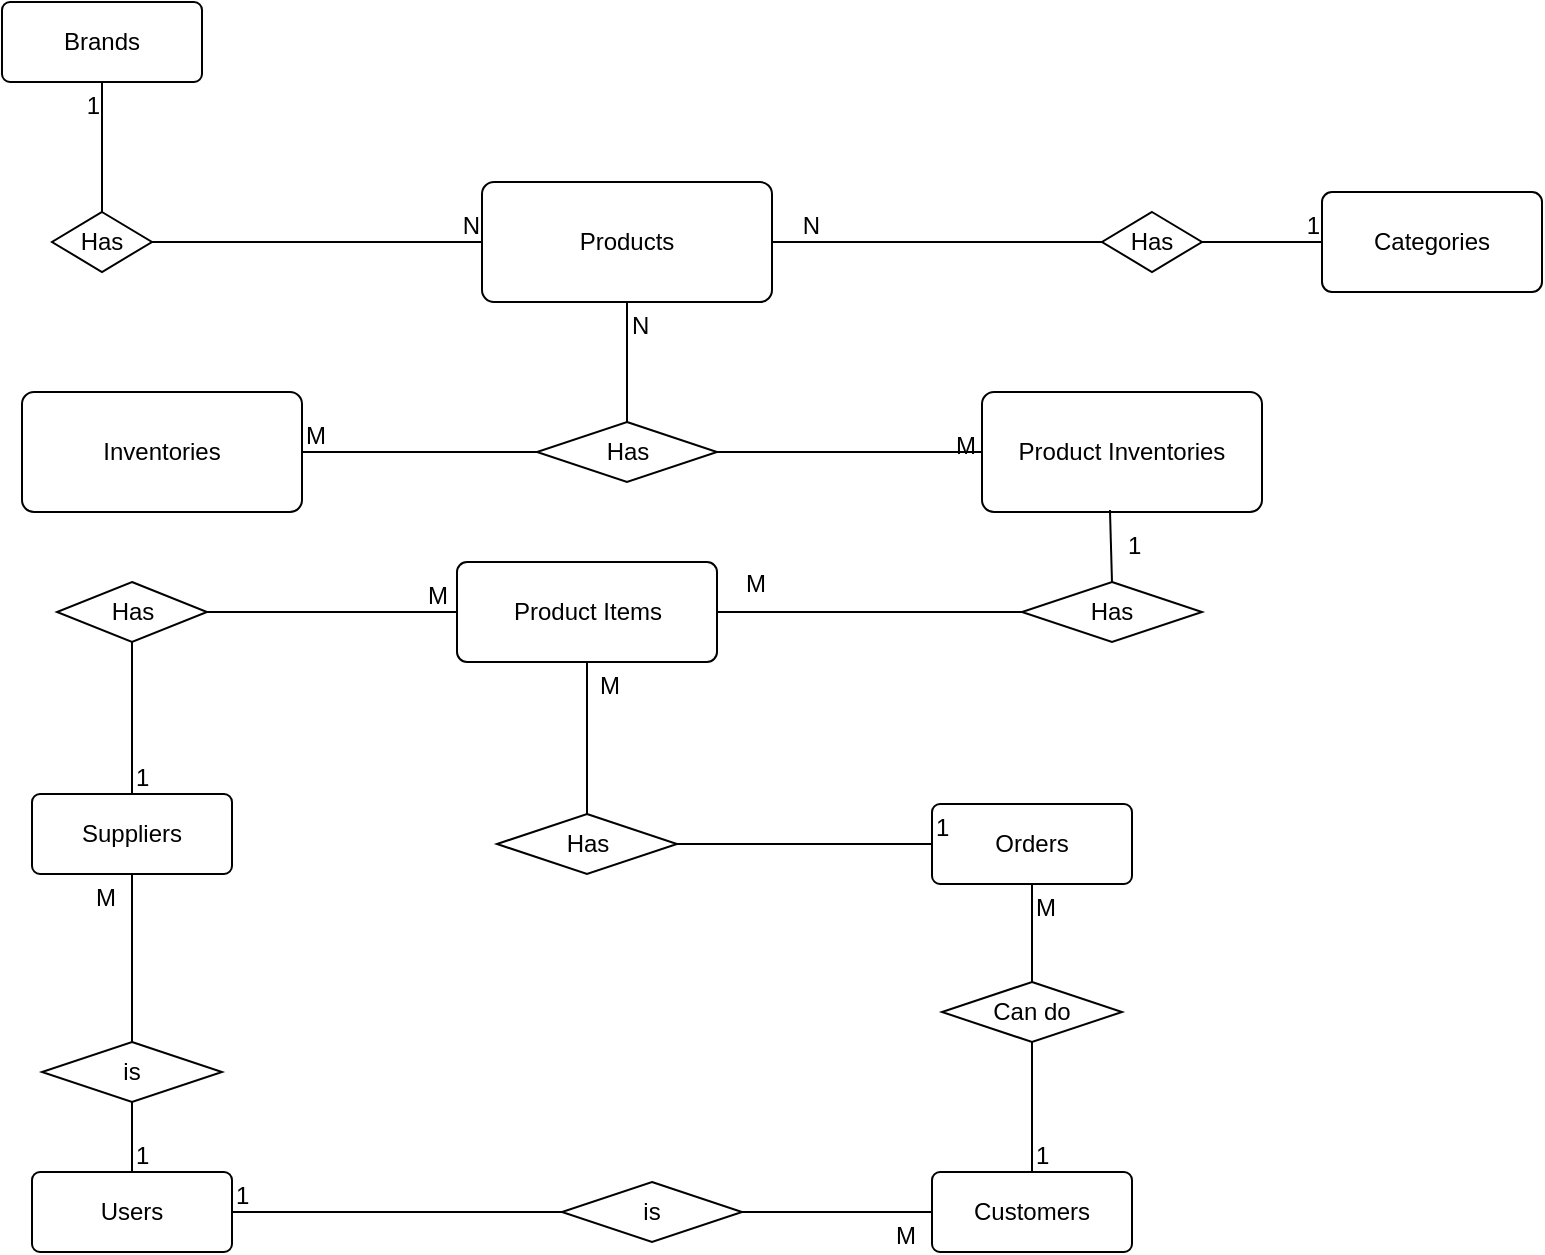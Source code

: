 <mxfile version="24.0.1" type="device">
  <diagram id="R2lEEEUBdFMjLlhIrx00" name="Page-1">
    <mxGraphModel dx="1434" dy="738" grid="1" gridSize="10" guides="1" tooltips="1" connect="1" arrows="1" fold="1" page="1" pageScale="1" pageWidth="850" pageHeight="1100" math="0" shadow="0" extFonts="Permanent Marker^https://fonts.googleapis.com/css?family=Permanent+Marker">
      <root>
        <mxCell id="0" />
        <mxCell id="1" parent="0" />
        <mxCell id="UQtMQpSZXEJEkAjo1lNo-12" value="Suppliers" style="rounded=1;arcSize=10;whiteSpace=wrap;html=1;align=center;" parent="1" vertex="1">
          <mxGeometry x="45" y="416" width="100" height="40" as="geometry" />
        </mxCell>
        <mxCell id="UQtMQpSZXEJEkAjo1lNo-13" value="Customers" style="rounded=1;arcSize=10;whiteSpace=wrap;html=1;align=center;" parent="1" vertex="1">
          <mxGeometry x="495" y="605" width="100" height="40" as="geometry" />
        </mxCell>
        <mxCell id="UQtMQpSZXEJEkAjo1lNo-36" value="Brands" style="rounded=1;arcSize=10;whiteSpace=wrap;html=1;align=center;" parent="1" vertex="1">
          <mxGeometry x="30" y="20" width="100" height="40" as="geometry" />
        </mxCell>
        <mxCell id="UQtMQpSZXEJEkAjo1lNo-37" value="Categories" style="rounded=1;arcSize=10;whiteSpace=wrap;html=1;align=center;" parent="1" vertex="1">
          <mxGeometry x="690" y="115" width="110" height="50" as="geometry" />
        </mxCell>
        <mxCell id="UQtMQpSZXEJEkAjo1lNo-38" value="Products" style="rounded=1;arcSize=10;whiteSpace=wrap;html=1;align=center;" parent="1" vertex="1">
          <mxGeometry x="270" y="110" width="145" height="60" as="geometry" />
        </mxCell>
        <mxCell id="UQtMQpSZXEJEkAjo1lNo-39" value="Orders" style="rounded=1;arcSize=10;whiteSpace=wrap;html=1;align=center;" parent="1" vertex="1">
          <mxGeometry x="495" y="421" width="100" height="40" as="geometry" />
        </mxCell>
        <mxCell id="UQtMQpSZXEJEkAjo1lNo-40" value="Inventories" style="rounded=1;arcSize=10;whiteSpace=wrap;html=1;align=center;" parent="1" vertex="1">
          <mxGeometry x="40" y="215" width="140" height="60" as="geometry" />
        </mxCell>
        <mxCell id="UQtMQpSZXEJEkAjo1lNo-41" value="Product Inventories" style="rounded=1;arcSize=10;whiteSpace=wrap;html=1;align=center;" parent="1" vertex="1">
          <mxGeometry x="520" y="215" width="140" height="60" as="geometry" />
        </mxCell>
        <mxCell id="UQtMQpSZXEJEkAjo1lNo-42" value="Product Items" style="rounded=1;arcSize=10;whiteSpace=wrap;html=1;align=center;" parent="1" vertex="1">
          <mxGeometry x="257.5" y="300" width="130" height="50" as="geometry" />
        </mxCell>
        <mxCell id="UQtMQpSZXEJEkAjo1lNo-43" value="Has" style="shape=rhombus;perimeter=rhombusPerimeter;whiteSpace=wrap;html=1;align=center;" parent="1" vertex="1">
          <mxGeometry x="580" y="125" width="50" height="30" as="geometry" />
        </mxCell>
        <mxCell id="UQtMQpSZXEJEkAjo1lNo-44" value="" style="endArrow=none;html=1;rounded=0;entryX=0;entryY=0.5;entryDx=0;entryDy=0;exitX=1;exitY=0.5;exitDx=0;exitDy=0;" parent="1" source="UQtMQpSZXEJEkAjo1lNo-43" target="UQtMQpSZXEJEkAjo1lNo-37" edge="1">
          <mxGeometry relative="1" as="geometry">
            <mxPoint x="340" y="180" as="sourcePoint" />
            <mxPoint x="500" y="180" as="targetPoint" />
          </mxGeometry>
        </mxCell>
        <mxCell id="UQtMQpSZXEJEkAjo1lNo-45" value="1" style="resizable=0;html=1;whiteSpace=wrap;align=right;verticalAlign=bottom;" parent="UQtMQpSZXEJEkAjo1lNo-44" connectable="0" vertex="1">
          <mxGeometry x="1" relative="1" as="geometry" />
        </mxCell>
        <mxCell id="UQtMQpSZXEJEkAjo1lNo-46" value="Has" style="shape=rhombus;perimeter=rhombusPerimeter;whiteSpace=wrap;html=1;align=center;" parent="1" vertex="1">
          <mxGeometry x="55" y="125" width="50" height="30" as="geometry" />
        </mxCell>
        <mxCell id="UQtMQpSZXEJEkAjo1lNo-47" value="" style="endArrow=none;html=1;rounded=0;entryX=0.5;entryY=1;entryDx=0;entryDy=0;exitX=0.5;exitY=0;exitDx=0;exitDy=0;" parent="1" source="UQtMQpSZXEJEkAjo1lNo-46" target="UQtMQpSZXEJEkAjo1lNo-36" edge="1">
          <mxGeometry relative="1" as="geometry">
            <mxPoint x="640" y="185" as="sourcePoint" />
            <mxPoint x="695" y="110" as="targetPoint" />
            <Array as="points" />
          </mxGeometry>
        </mxCell>
        <mxCell id="UQtMQpSZXEJEkAjo1lNo-48" value="1" style="resizable=0;html=1;whiteSpace=wrap;align=right;verticalAlign=bottom;" parent="UQtMQpSZXEJEkAjo1lNo-47" connectable="0" vertex="1">
          <mxGeometry x="1" relative="1" as="geometry">
            <mxPoint y="20" as="offset" />
          </mxGeometry>
        </mxCell>
        <mxCell id="UQtMQpSZXEJEkAjo1lNo-50" value="" style="endArrow=none;html=1;rounded=0;entryX=1;entryY=0.5;entryDx=0;entryDy=0;exitX=0;exitY=0.5;exitDx=0;exitDy=0;" parent="1" source="UQtMQpSZXEJEkAjo1lNo-43" target="UQtMQpSZXEJEkAjo1lNo-38" edge="1">
          <mxGeometry relative="1" as="geometry">
            <mxPoint x="340" y="180" as="sourcePoint" />
            <mxPoint x="500" y="180" as="targetPoint" />
          </mxGeometry>
        </mxCell>
        <mxCell id="UQtMQpSZXEJEkAjo1lNo-51" value="N" style="resizable=0;html=1;whiteSpace=wrap;align=right;verticalAlign=bottom;" parent="UQtMQpSZXEJEkAjo1lNo-50" connectable="0" vertex="1">
          <mxGeometry x="1" relative="1" as="geometry">
            <mxPoint x="25" as="offset" />
          </mxGeometry>
        </mxCell>
        <mxCell id="UQtMQpSZXEJEkAjo1lNo-52" value="" style="endArrow=none;html=1;rounded=0;exitX=1;exitY=0.5;exitDx=0;exitDy=0;entryX=0;entryY=0.5;entryDx=0;entryDy=0;" parent="1" source="UQtMQpSZXEJEkAjo1lNo-46" target="UQtMQpSZXEJEkAjo1lNo-38" edge="1">
          <mxGeometry relative="1" as="geometry">
            <mxPoint x="590" y="185" as="sourcePoint" />
            <mxPoint x="448" y="150" as="targetPoint" />
          </mxGeometry>
        </mxCell>
        <mxCell id="UQtMQpSZXEJEkAjo1lNo-53" value="N" style="resizable=0;html=1;whiteSpace=wrap;align=right;verticalAlign=bottom;" parent="UQtMQpSZXEJEkAjo1lNo-52" connectable="0" vertex="1">
          <mxGeometry x="1" relative="1" as="geometry" />
        </mxCell>
        <mxCell id="UQtMQpSZXEJEkAjo1lNo-54" value="" style="endArrow=none;html=1;rounded=0;exitX=0.5;exitY=1;exitDx=0;exitDy=0;entryX=0.5;entryY=0;entryDx=0;entryDy=0;" parent="1" source="UQtMQpSZXEJEkAjo1lNo-38" target="UQtMQpSZXEJEkAjo1lNo-58" edge="1">
          <mxGeometry relative="1" as="geometry">
            <mxPoint x="340" y="180" as="sourcePoint" />
            <mxPoint x="380" y="250" as="targetPoint" />
          </mxGeometry>
        </mxCell>
        <mxCell id="UQtMQpSZXEJEkAjo1lNo-55" value="N" style="resizable=0;html=1;whiteSpace=wrap;align=left;verticalAlign=bottom;" parent="UQtMQpSZXEJEkAjo1lNo-54" connectable="0" vertex="1">
          <mxGeometry x="-1" relative="1" as="geometry">
            <mxPoint y="20" as="offset" />
          </mxGeometry>
        </mxCell>
        <mxCell id="UQtMQpSZXEJEkAjo1lNo-58" value="Has" style="shape=rhombus;perimeter=rhombusPerimeter;whiteSpace=wrap;html=1;align=center;" parent="1" vertex="1">
          <mxGeometry x="297.5" y="230" width="90" height="30" as="geometry" />
        </mxCell>
        <mxCell id="UQtMQpSZXEJEkAjo1lNo-59" value="" style="endArrow=none;html=1;rounded=0;exitX=1;exitY=0.5;exitDx=0;exitDy=0;entryX=0;entryY=0.5;entryDx=0;entryDy=0;" parent="1" source="UQtMQpSZXEJEkAjo1lNo-40" target="UQtMQpSZXEJEkAjo1lNo-58" edge="1">
          <mxGeometry relative="1" as="geometry">
            <mxPoint x="458" y="220" as="sourcePoint" />
            <mxPoint x="355" y="240" as="targetPoint" />
            <Array as="points" />
          </mxGeometry>
        </mxCell>
        <mxCell id="UQtMQpSZXEJEkAjo1lNo-60" value="M" style="resizable=0;html=1;whiteSpace=wrap;align=left;verticalAlign=bottom;" parent="UQtMQpSZXEJEkAjo1lNo-59" connectable="0" vertex="1">
          <mxGeometry x="-1" relative="1" as="geometry">
            <mxPoint as="offset" />
          </mxGeometry>
        </mxCell>
        <mxCell id="UQtMQpSZXEJEkAjo1lNo-61" value="&lt;div&gt;&lt;br&gt;&lt;/div&gt;&lt;div&gt;&lt;br&gt;&lt;/div&gt;" style="resizable=0;html=1;whiteSpace=wrap;align=right;verticalAlign=bottom;" parent="UQtMQpSZXEJEkAjo1lNo-59" connectable="0" vertex="1">
          <mxGeometry x="1" relative="1" as="geometry" />
        </mxCell>
        <mxCell id="UQtMQpSZXEJEkAjo1lNo-62" value="" style="endArrow=none;html=1;rounded=0;exitX=1;exitY=0.5;exitDx=0;exitDy=0;entryX=0;entryY=0.5;entryDx=0;entryDy=0;" parent="1" source="UQtMQpSZXEJEkAjo1lNo-58" target="UQtMQpSZXEJEkAjo1lNo-41" edge="1">
          <mxGeometry relative="1" as="geometry">
            <mxPoint x="340" y="180" as="sourcePoint" />
            <mxPoint x="500" y="180" as="targetPoint" />
          </mxGeometry>
        </mxCell>
        <mxCell id="UQtMQpSZXEJEkAjo1lNo-64" value="Has" style="shape=rhombus;perimeter=rhombusPerimeter;whiteSpace=wrap;html=1;align=center;" parent="1" vertex="1">
          <mxGeometry x="540" y="310" width="90" height="30" as="geometry" />
        </mxCell>
        <mxCell id="UQtMQpSZXEJEkAjo1lNo-76" value="" style="endArrow=none;html=1;rounded=0;entryX=0.5;entryY=0;entryDx=0;entryDy=0;exitX=0.457;exitY=0.983;exitDx=0;exitDy=0;exitPerimeter=0;" parent="1" source="UQtMQpSZXEJEkAjo1lNo-41" target="UQtMQpSZXEJEkAjo1lNo-64" edge="1">
          <mxGeometry relative="1" as="geometry">
            <mxPoint x="680" y="280" as="sourcePoint" />
            <mxPoint x="353" y="270" as="targetPoint" />
            <Array as="points" />
          </mxGeometry>
        </mxCell>
        <mxCell id="UQtMQpSZXEJEkAjo1lNo-77" value="M" style="resizable=0;html=1;whiteSpace=wrap;align=left;verticalAlign=bottom;" parent="UQtMQpSZXEJEkAjo1lNo-76" connectable="0" vertex="1">
          <mxGeometry x="-1" relative="1" as="geometry">
            <mxPoint x="-184" y="46" as="offset" />
          </mxGeometry>
        </mxCell>
        <mxCell id="UQtMQpSZXEJEkAjo1lNo-78" value="&lt;div&gt;&lt;br&gt;&lt;/div&gt;&lt;div&gt;&lt;br&gt;&lt;/div&gt;" style="resizable=0;html=1;whiteSpace=wrap;align=right;verticalAlign=bottom;" parent="UQtMQpSZXEJEkAjo1lNo-76" connectable="0" vertex="1">
          <mxGeometry x="1" relative="1" as="geometry" />
        </mxCell>
        <mxCell id="UQtMQpSZXEJEkAjo1lNo-79" value="" style="endArrow=none;html=1;rounded=0;entryX=0;entryY=0.5;entryDx=0;entryDy=0;exitX=1;exitY=0.5;exitDx=0;exitDy=0;" parent="1" source="UQtMQpSZXEJEkAjo1lNo-42" target="UQtMQpSZXEJEkAjo1lNo-64" edge="1">
          <mxGeometry relative="1" as="geometry">
            <mxPoint x="690" y="285" as="sourcePoint" />
            <mxPoint x="690" y="315" as="targetPoint" />
            <Array as="points" />
          </mxGeometry>
        </mxCell>
        <mxCell id="UQtMQpSZXEJEkAjo1lNo-80" value="1" style="resizable=0;html=1;whiteSpace=wrap;align=left;verticalAlign=bottom;" parent="UQtMQpSZXEJEkAjo1lNo-79" connectable="0" vertex="1">
          <mxGeometry x="-1" relative="1" as="geometry">
            <mxPoint x="203" y="-25" as="offset" />
          </mxGeometry>
        </mxCell>
        <mxCell id="UQtMQpSZXEJEkAjo1lNo-81" value="&lt;div&gt;&lt;br&gt;&lt;/div&gt;&lt;div&gt;&lt;br&gt;&lt;/div&gt;" style="resizable=0;html=1;whiteSpace=wrap;align=right;verticalAlign=bottom;" parent="UQtMQpSZXEJEkAjo1lNo-79" connectable="0" vertex="1">
          <mxGeometry x="1" relative="1" as="geometry" />
        </mxCell>
        <mxCell id="UQtMQpSZXEJEkAjo1lNo-88" value="Has" style="shape=rhombus;perimeter=rhombusPerimeter;whiteSpace=wrap;html=1;align=center;" parent="1" vertex="1">
          <mxGeometry x="57.5" y="310" width="75" height="30" as="geometry" />
        </mxCell>
        <mxCell id="UQtMQpSZXEJEkAjo1lNo-89" value="" style="endArrow=none;html=1;rounded=0;entryX=1;entryY=0.5;entryDx=0;entryDy=0;exitX=0;exitY=0.5;exitDx=0;exitDy=0;" parent="1" source="UQtMQpSZXEJEkAjo1lNo-42" target="UQtMQpSZXEJEkAjo1lNo-88" edge="1">
          <mxGeometry relative="1" as="geometry">
            <mxPoint x="420" y="380" as="sourcePoint" />
            <mxPoint x="353" y="415" as="targetPoint" />
            <Array as="points" />
          </mxGeometry>
        </mxCell>
        <mxCell id="UQtMQpSZXEJEkAjo1lNo-90" value="M" style="resizable=0;html=1;whiteSpace=wrap;align=left;verticalAlign=bottom;" parent="UQtMQpSZXEJEkAjo1lNo-89" connectable="0" vertex="1">
          <mxGeometry x="-1" relative="1" as="geometry">
            <mxPoint x="-17" as="offset" />
          </mxGeometry>
        </mxCell>
        <mxCell id="UQtMQpSZXEJEkAjo1lNo-91" value="&lt;div&gt;&lt;br&gt;&lt;/div&gt;&lt;div&gt;&lt;br&gt;&lt;/div&gt;" style="resizable=0;html=1;whiteSpace=wrap;align=right;verticalAlign=bottom;" parent="UQtMQpSZXEJEkAjo1lNo-89" connectable="0" vertex="1">
          <mxGeometry x="1" relative="1" as="geometry" />
        </mxCell>
        <mxCell id="UQtMQpSZXEJEkAjo1lNo-92" value="" style="endArrow=none;html=1;rounded=0;entryX=0.5;entryY=1;entryDx=0;entryDy=0;exitX=0.5;exitY=0;exitDx=0;exitDy=0;" parent="1" source="UQtMQpSZXEJEkAjo1lNo-12" target="UQtMQpSZXEJEkAjo1lNo-88" edge="1">
          <mxGeometry relative="1" as="geometry">
            <mxPoint x="670" y="610" as="sourcePoint" />
            <mxPoint x="685" y="495" as="targetPoint" />
            <Array as="points" />
          </mxGeometry>
        </mxCell>
        <mxCell id="UQtMQpSZXEJEkAjo1lNo-93" value="1" style="resizable=0;html=1;whiteSpace=wrap;align=left;verticalAlign=bottom;" parent="UQtMQpSZXEJEkAjo1lNo-92" connectable="0" vertex="1">
          <mxGeometry x="-1" relative="1" as="geometry">
            <mxPoint as="offset" />
          </mxGeometry>
        </mxCell>
        <mxCell id="UQtMQpSZXEJEkAjo1lNo-94" value="&lt;div&gt;&lt;br&gt;&lt;/div&gt;&lt;div&gt;&lt;br&gt;&lt;/div&gt;" style="resizable=0;html=1;whiteSpace=wrap;align=right;verticalAlign=bottom;" parent="UQtMQpSZXEJEkAjo1lNo-92" connectable="0" vertex="1">
          <mxGeometry x="1" relative="1" as="geometry" />
        </mxCell>
        <mxCell id="UQtMQpSZXEJEkAjo1lNo-98" value="Has" style="shape=rhombus;perimeter=rhombusPerimeter;whiteSpace=wrap;html=1;align=center;" parent="1" vertex="1">
          <mxGeometry x="277.5" y="426" width="90" height="30" as="geometry" />
        </mxCell>
        <mxCell id="UQtMQpSZXEJEkAjo1lNo-99" value="" style="endArrow=none;html=1;rounded=0;entryX=0.5;entryY=0;entryDx=0;entryDy=0;exitX=0.5;exitY=1;exitDx=0;exitDy=0;" parent="1" target="UQtMQpSZXEJEkAjo1lNo-98" edge="1" source="UQtMQpSZXEJEkAjo1lNo-42">
          <mxGeometry relative="1" as="geometry">
            <mxPoint x="360" y="350" as="sourcePoint" />
            <mxPoint x="95" y="346" as="targetPoint" />
            <Array as="points" />
          </mxGeometry>
        </mxCell>
        <mxCell id="UQtMQpSZXEJEkAjo1lNo-100" value="M" style="resizable=0;html=1;whiteSpace=wrap;align=left;verticalAlign=bottom;" parent="UQtMQpSZXEJEkAjo1lNo-99" connectable="0" vertex="1">
          <mxGeometry x="-1" relative="1" as="geometry">
            <mxPoint x="4" y="20" as="offset" />
          </mxGeometry>
        </mxCell>
        <mxCell id="UQtMQpSZXEJEkAjo1lNo-101" value="&lt;div&gt;&lt;br&gt;&lt;/div&gt;&lt;div&gt;&lt;br&gt;&lt;/div&gt;" style="resizable=0;html=1;whiteSpace=wrap;align=right;verticalAlign=bottom;" parent="UQtMQpSZXEJEkAjo1lNo-99" connectable="0" vertex="1">
          <mxGeometry x="1" relative="1" as="geometry" />
        </mxCell>
        <mxCell id="UQtMQpSZXEJEkAjo1lNo-102" value="" style="endArrow=none;html=1;rounded=0;exitX=0;exitY=0.5;exitDx=0;exitDy=0;entryX=1;entryY=0.5;entryDx=0;entryDy=0;" parent="1" source="UQtMQpSZXEJEkAjo1lNo-39" target="UQtMQpSZXEJEkAjo1lNo-98" edge="1">
          <mxGeometry relative="1" as="geometry">
            <mxPoint x="130" y="401" as="sourcePoint" />
            <mxPoint x="327" y="420" as="targetPoint" />
            <Array as="points" />
          </mxGeometry>
        </mxCell>
        <mxCell id="UQtMQpSZXEJEkAjo1lNo-103" value="1" style="resizable=0;html=1;whiteSpace=wrap;align=left;verticalAlign=bottom;" parent="UQtMQpSZXEJEkAjo1lNo-102" connectable="0" vertex="1">
          <mxGeometry x="-1" relative="1" as="geometry">
            <mxPoint as="offset" />
          </mxGeometry>
        </mxCell>
        <mxCell id="UQtMQpSZXEJEkAjo1lNo-104" value="&lt;div&gt;&lt;br&gt;&lt;/div&gt;&lt;div&gt;&lt;br&gt;&lt;/div&gt;" style="resizable=0;html=1;whiteSpace=wrap;align=right;verticalAlign=bottom;" parent="UQtMQpSZXEJEkAjo1lNo-102" connectable="0" vertex="1">
          <mxGeometry x="1" relative="1" as="geometry" />
        </mxCell>
        <mxCell id="UQtMQpSZXEJEkAjo1lNo-108" value="Can do" style="shape=rhombus;perimeter=rhombusPerimeter;whiteSpace=wrap;html=1;align=center;" parent="1" vertex="1">
          <mxGeometry x="500" y="510" width="90" height="30" as="geometry" />
        </mxCell>
        <mxCell id="UQtMQpSZXEJEkAjo1lNo-109" value="" style="endArrow=none;html=1;rounded=0;entryX=0.5;entryY=0;entryDx=0;entryDy=0;exitX=0.5;exitY=1;exitDx=0;exitDy=0;" parent="1" source="UQtMQpSZXEJEkAjo1lNo-39" target="UQtMQpSZXEJEkAjo1lNo-108" edge="1">
          <mxGeometry relative="1" as="geometry">
            <mxPoint x="320" y="500" as="sourcePoint" />
            <mxPoint x="95" y="486" as="targetPoint" />
            <Array as="points" />
          </mxGeometry>
        </mxCell>
        <mxCell id="UQtMQpSZXEJEkAjo1lNo-110" value="M" style="resizable=0;html=1;whiteSpace=wrap;align=left;verticalAlign=bottom;" parent="UQtMQpSZXEJEkAjo1lNo-109" connectable="0" vertex="1">
          <mxGeometry x="-1" relative="1" as="geometry">
            <mxPoint y="20" as="offset" />
          </mxGeometry>
        </mxCell>
        <mxCell id="UQtMQpSZXEJEkAjo1lNo-111" value="&lt;div&gt;&lt;br&gt;&lt;/div&gt;&lt;div&gt;&lt;br&gt;&lt;/div&gt;" style="resizable=0;html=1;whiteSpace=wrap;align=right;verticalAlign=bottom;" parent="UQtMQpSZXEJEkAjo1lNo-109" connectable="0" vertex="1">
          <mxGeometry x="1" relative="1" as="geometry" />
        </mxCell>
        <mxCell id="UQtMQpSZXEJEkAjo1lNo-112" value="" style="endArrow=none;html=1;rounded=0;exitX=0.5;exitY=0;exitDx=0;exitDy=0;entryX=0.5;entryY=1;entryDx=0;entryDy=0;" parent="1" source="UQtMQpSZXEJEkAjo1lNo-13" target="UQtMQpSZXEJEkAjo1lNo-108" edge="1">
          <mxGeometry relative="1" as="geometry">
            <mxPoint x="327" y="590" as="sourcePoint" />
            <mxPoint x="327" y="560" as="targetPoint" />
            <Array as="points" />
          </mxGeometry>
        </mxCell>
        <mxCell id="UQtMQpSZXEJEkAjo1lNo-113" value="1" style="resizable=0;html=1;whiteSpace=wrap;align=left;verticalAlign=bottom;" parent="UQtMQpSZXEJEkAjo1lNo-112" connectable="0" vertex="1">
          <mxGeometry x="-1" relative="1" as="geometry">
            <mxPoint as="offset" />
          </mxGeometry>
        </mxCell>
        <mxCell id="UQtMQpSZXEJEkAjo1lNo-114" value="&lt;div&gt;&lt;br&gt;&lt;/div&gt;&lt;div&gt;&lt;br&gt;&lt;/div&gt;" style="resizable=0;html=1;whiteSpace=wrap;align=right;verticalAlign=bottom;" parent="UQtMQpSZXEJEkAjo1lNo-112" connectable="0" vertex="1">
          <mxGeometry x="1" relative="1" as="geometry" />
        </mxCell>
        <mxCell id="UQtMQpSZXEJEkAjo1lNo-115" value="M" style="resizable=0;html=1;whiteSpace=wrap;align=left;verticalAlign=bottom;" parent="1" connectable="0" vertex="1">
          <mxGeometry x="370" y="240" as="geometry">
            <mxPoint x="135" y="10" as="offset" />
          </mxGeometry>
        </mxCell>
        <mxCell id="UQtMQpSZXEJEkAjo1lNo-116" value="Users" style="rounded=1;arcSize=10;whiteSpace=wrap;html=1;align=center;" parent="1" vertex="1">
          <mxGeometry x="45" y="605" width="100" height="40" as="geometry" />
        </mxCell>
        <mxCell id="UQtMQpSZXEJEkAjo1lNo-119" value="is" style="shape=rhombus;perimeter=rhombusPerimeter;whiteSpace=wrap;html=1;align=center;" parent="1" vertex="1">
          <mxGeometry x="310" y="610" width="90" height="30" as="geometry" />
        </mxCell>
        <mxCell id="UQtMQpSZXEJEkAjo1lNo-120" value="" style="endArrow=none;html=1;rounded=0;entryX=1;entryY=0.5;entryDx=0;entryDy=0;exitX=0;exitY=0.5;exitDx=0;exitDy=0;" parent="1" source="UQtMQpSZXEJEkAjo1lNo-13" target="UQtMQpSZXEJEkAjo1lNo-119" edge="1">
          <mxGeometry relative="1" as="geometry">
            <mxPoint x="245" y="520" as="sourcePoint" />
            <mxPoint x="-200" y="510" as="targetPoint" />
            <Array as="points" />
          </mxGeometry>
        </mxCell>
        <mxCell id="UQtMQpSZXEJEkAjo1lNo-121" value="M" style="resizable=0;html=1;whiteSpace=wrap;align=left;verticalAlign=bottom;" parent="UQtMQpSZXEJEkAjo1lNo-120" connectable="0" vertex="1">
          <mxGeometry x="-1" relative="1" as="geometry">
            <mxPoint x="-20" y="20" as="offset" />
          </mxGeometry>
        </mxCell>
        <mxCell id="UQtMQpSZXEJEkAjo1lNo-122" value="&lt;div&gt;&lt;br&gt;&lt;/div&gt;&lt;div&gt;&lt;br&gt;&lt;/div&gt;" style="resizable=0;html=1;whiteSpace=wrap;align=right;verticalAlign=bottom;" parent="UQtMQpSZXEJEkAjo1lNo-120" connectable="0" vertex="1">
          <mxGeometry x="1" relative="1" as="geometry" />
        </mxCell>
        <mxCell id="UQtMQpSZXEJEkAjo1lNo-123" value="" style="endArrow=none;html=1;rounded=0;exitX=1;exitY=0.5;exitDx=0;exitDy=0;entryX=0;entryY=0.5;entryDx=0;entryDy=0;" parent="1" source="UQtMQpSZXEJEkAjo1lNo-116" target="UQtMQpSZXEJEkAjo1lNo-119" edge="1">
          <mxGeometry relative="1" as="geometry">
            <mxPoint x="245" y="664" as="sourcePoint" />
            <mxPoint x="32" y="584" as="targetPoint" />
            <Array as="points" />
          </mxGeometry>
        </mxCell>
        <mxCell id="UQtMQpSZXEJEkAjo1lNo-124" value="1" style="resizable=0;html=1;whiteSpace=wrap;align=left;verticalAlign=bottom;" parent="UQtMQpSZXEJEkAjo1lNo-123" connectable="0" vertex="1">
          <mxGeometry x="-1" relative="1" as="geometry">
            <mxPoint as="offset" />
          </mxGeometry>
        </mxCell>
        <mxCell id="UQtMQpSZXEJEkAjo1lNo-125" value="&lt;div&gt;&lt;br&gt;&lt;/div&gt;&lt;div&gt;&lt;br&gt;&lt;/div&gt;" style="resizable=0;html=1;whiteSpace=wrap;align=right;verticalAlign=bottom;" parent="UQtMQpSZXEJEkAjo1lNo-123" connectable="0" vertex="1">
          <mxGeometry x="1" relative="1" as="geometry" />
        </mxCell>
        <mxCell id="UQtMQpSZXEJEkAjo1lNo-128" value="is" style="shape=rhombus;perimeter=rhombusPerimeter;whiteSpace=wrap;html=1;align=center;" parent="1" vertex="1">
          <mxGeometry x="50" y="540" width="90" height="30" as="geometry" />
        </mxCell>
        <mxCell id="UQtMQpSZXEJEkAjo1lNo-129" value="" style="endArrow=none;html=1;rounded=0;entryX=0.5;entryY=0;entryDx=0;entryDy=0;exitX=0.5;exitY=1;exitDx=0;exitDy=0;" parent="1" source="UQtMQpSZXEJEkAjo1lNo-12" target="UQtMQpSZXEJEkAjo1lNo-128" edge="1">
          <mxGeometry relative="1" as="geometry">
            <mxPoint x="257" y="550" as="sourcePoint" />
            <mxPoint x="-438" y="435" as="targetPoint" />
            <Array as="points" />
          </mxGeometry>
        </mxCell>
        <mxCell id="UQtMQpSZXEJEkAjo1lNo-130" value="M" style="resizable=0;html=1;whiteSpace=wrap;align=left;verticalAlign=bottom;" parent="UQtMQpSZXEJEkAjo1lNo-129" connectable="0" vertex="1">
          <mxGeometry x="-1" relative="1" as="geometry">
            <mxPoint x="-20" y="20" as="offset" />
          </mxGeometry>
        </mxCell>
        <mxCell id="UQtMQpSZXEJEkAjo1lNo-131" value="&lt;div&gt;&lt;br&gt;&lt;/div&gt;&lt;div&gt;&lt;br&gt;&lt;/div&gt;" style="resizable=0;html=1;whiteSpace=wrap;align=right;verticalAlign=bottom;" parent="UQtMQpSZXEJEkAjo1lNo-129" connectable="0" vertex="1">
          <mxGeometry x="1" relative="1" as="geometry" />
        </mxCell>
        <mxCell id="UQtMQpSZXEJEkAjo1lNo-132" value="" style="endArrow=none;html=1;rounded=0;exitX=0.5;exitY=0;exitDx=0;exitDy=0;entryX=0.5;entryY=1;entryDx=0;entryDy=0;" parent="1" source="UQtMQpSZXEJEkAjo1lNo-116" target="UQtMQpSZXEJEkAjo1lNo-128" edge="1">
          <mxGeometry relative="1" as="geometry">
            <mxPoint x="20" y="585" as="sourcePoint" />
            <mxPoint x="-206" y="509" as="targetPoint" />
            <Array as="points" />
          </mxGeometry>
        </mxCell>
        <mxCell id="UQtMQpSZXEJEkAjo1lNo-133" value="1" style="resizable=0;html=1;whiteSpace=wrap;align=left;verticalAlign=bottom;" parent="UQtMQpSZXEJEkAjo1lNo-132" connectable="0" vertex="1">
          <mxGeometry x="-1" relative="1" as="geometry">
            <mxPoint as="offset" />
          </mxGeometry>
        </mxCell>
        <mxCell id="UQtMQpSZXEJEkAjo1lNo-134" value="&lt;div&gt;&lt;br&gt;&lt;/div&gt;&lt;div&gt;&lt;br&gt;&lt;/div&gt;" style="resizable=0;html=1;whiteSpace=wrap;align=right;verticalAlign=bottom;" parent="UQtMQpSZXEJEkAjo1lNo-132" connectable="0" vertex="1">
          <mxGeometry x="1" relative="1" as="geometry" />
        </mxCell>
      </root>
    </mxGraphModel>
  </diagram>
</mxfile>
